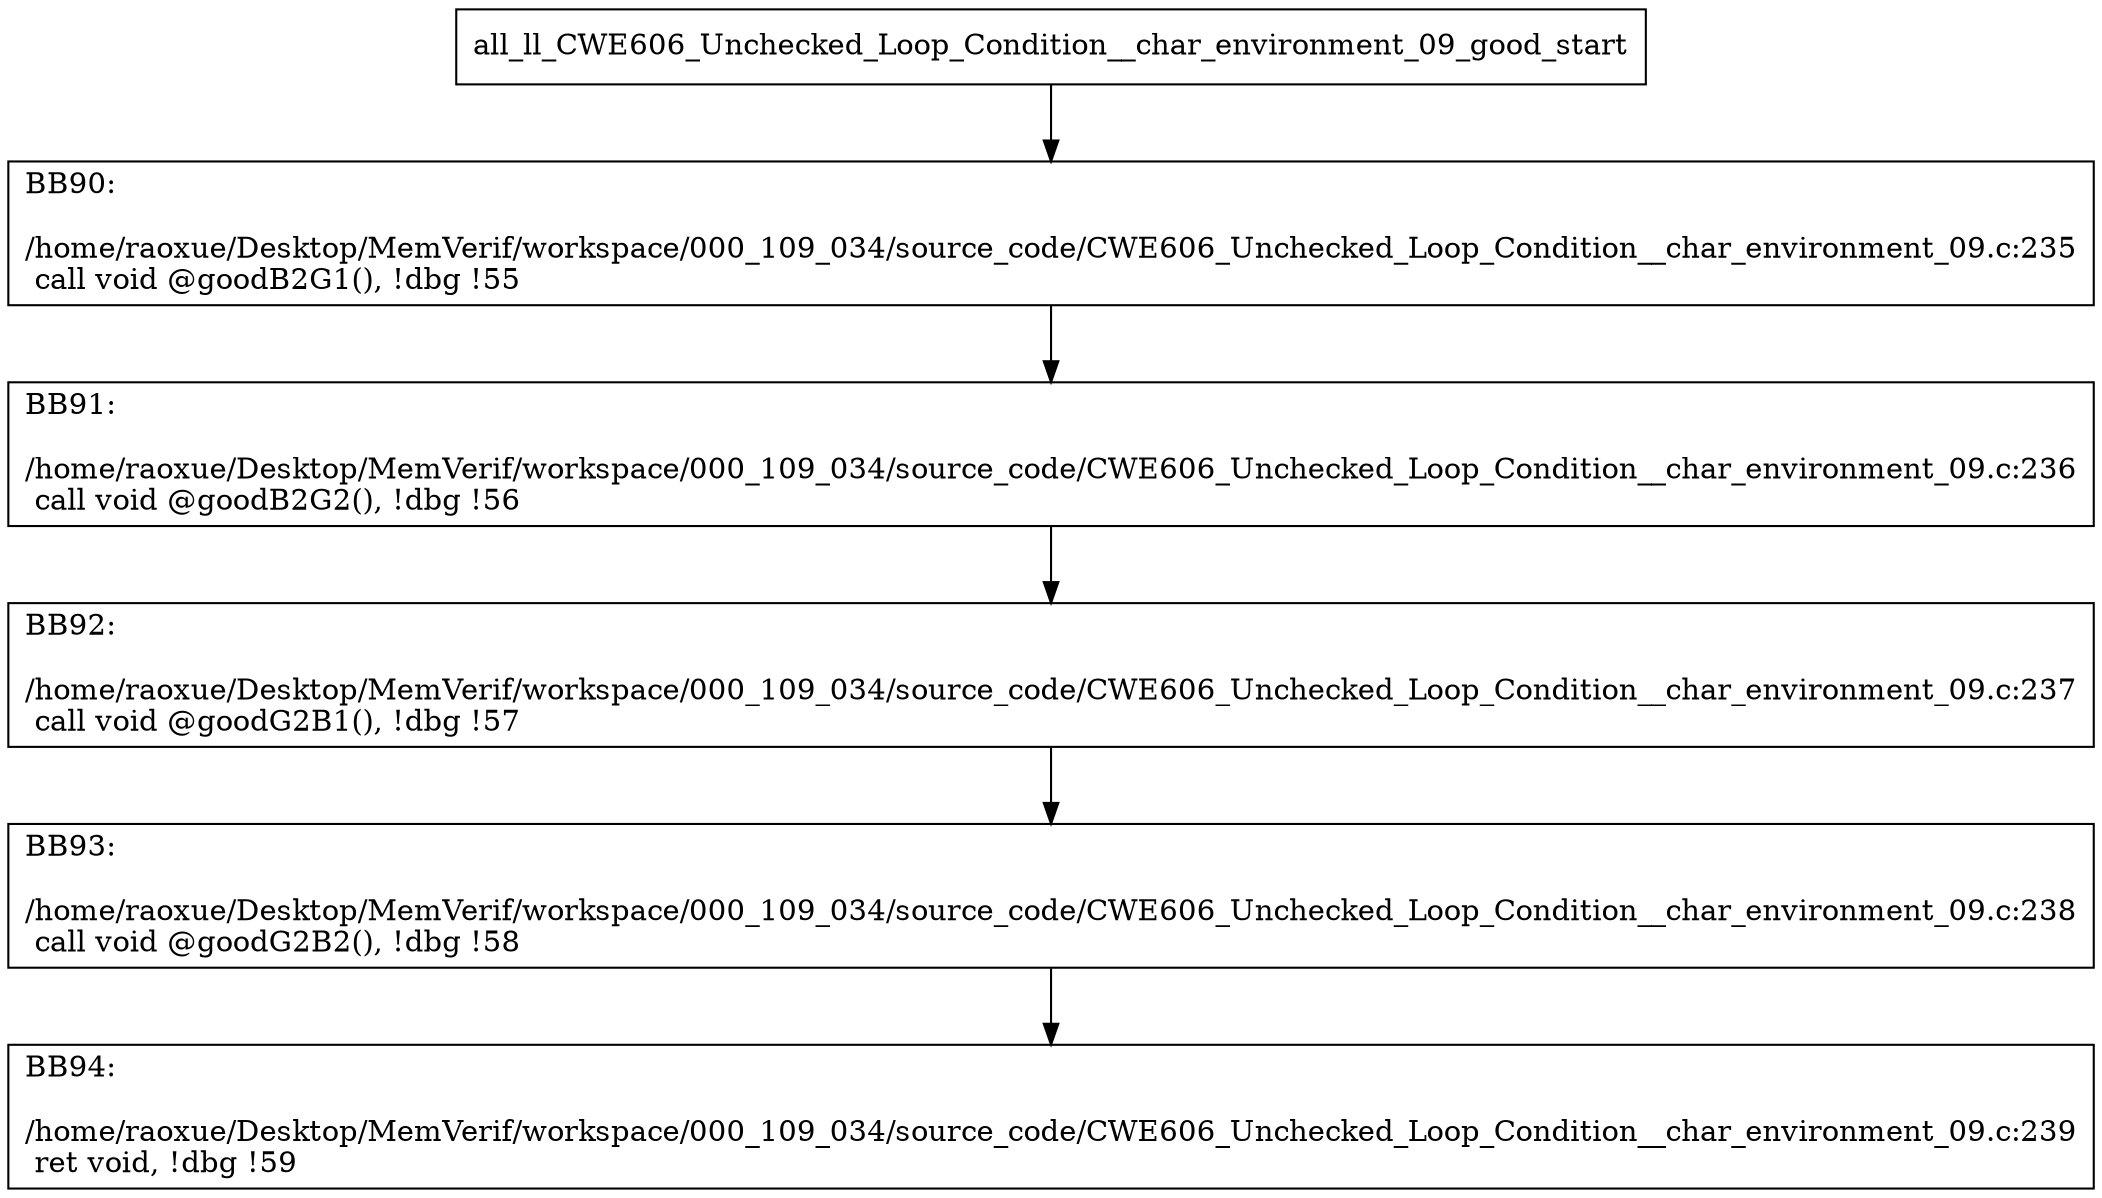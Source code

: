 digraph "CFG for'all_ll_CWE606_Unchecked_Loop_Condition__char_environment_09_good' function" {
	BBall_ll_CWE606_Unchecked_Loop_Condition__char_environment_09_good_start[shape=record,label="{all_ll_CWE606_Unchecked_Loop_Condition__char_environment_09_good_start}"];
	BBall_ll_CWE606_Unchecked_Loop_Condition__char_environment_09_good_start-> all_ll_CWE606_Unchecked_Loop_Condition__char_environment_09_goodBB90;
	all_ll_CWE606_Unchecked_Loop_Condition__char_environment_09_goodBB90 [shape=record, label="{BB90:\l\l/home/raoxue/Desktop/MemVerif/workspace/000_109_034/source_code/CWE606_Unchecked_Loop_Condition__char_environment_09.c:235\l
  call void @goodB2G1(), !dbg !55\l
}"];
	all_ll_CWE606_Unchecked_Loop_Condition__char_environment_09_goodBB90-> all_ll_CWE606_Unchecked_Loop_Condition__char_environment_09_goodBB91;
	all_ll_CWE606_Unchecked_Loop_Condition__char_environment_09_goodBB91 [shape=record, label="{BB91:\l\l/home/raoxue/Desktop/MemVerif/workspace/000_109_034/source_code/CWE606_Unchecked_Loop_Condition__char_environment_09.c:236\l
  call void @goodB2G2(), !dbg !56\l
}"];
	all_ll_CWE606_Unchecked_Loop_Condition__char_environment_09_goodBB91-> all_ll_CWE606_Unchecked_Loop_Condition__char_environment_09_goodBB92;
	all_ll_CWE606_Unchecked_Loop_Condition__char_environment_09_goodBB92 [shape=record, label="{BB92:\l\l/home/raoxue/Desktop/MemVerif/workspace/000_109_034/source_code/CWE606_Unchecked_Loop_Condition__char_environment_09.c:237\l
  call void @goodG2B1(), !dbg !57\l
}"];
	all_ll_CWE606_Unchecked_Loop_Condition__char_environment_09_goodBB92-> all_ll_CWE606_Unchecked_Loop_Condition__char_environment_09_goodBB93;
	all_ll_CWE606_Unchecked_Loop_Condition__char_environment_09_goodBB93 [shape=record, label="{BB93:\l\l/home/raoxue/Desktop/MemVerif/workspace/000_109_034/source_code/CWE606_Unchecked_Loop_Condition__char_environment_09.c:238\l
  call void @goodG2B2(), !dbg !58\l
}"];
	all_ll_CWE606_Unchecked_Loop_Condition__char_environment_09_goodBB93-> all_ll_CWE606_Unchecked_Loop_Condition__char_environment_09_goodBB94;
	all_ll_CWE606_Unchecked_Loop_Condition__char_environment_09_goodBB94 [shape=record, label="{BB94:\l\l/home/raoxue/Desktop/MemVerif/workspace/000_109_034/source_code/CWE606_Unchecked_Loop_Condition__char_environment_09.c:239\l
  ret void, !dbg !59\l
}"];
}
